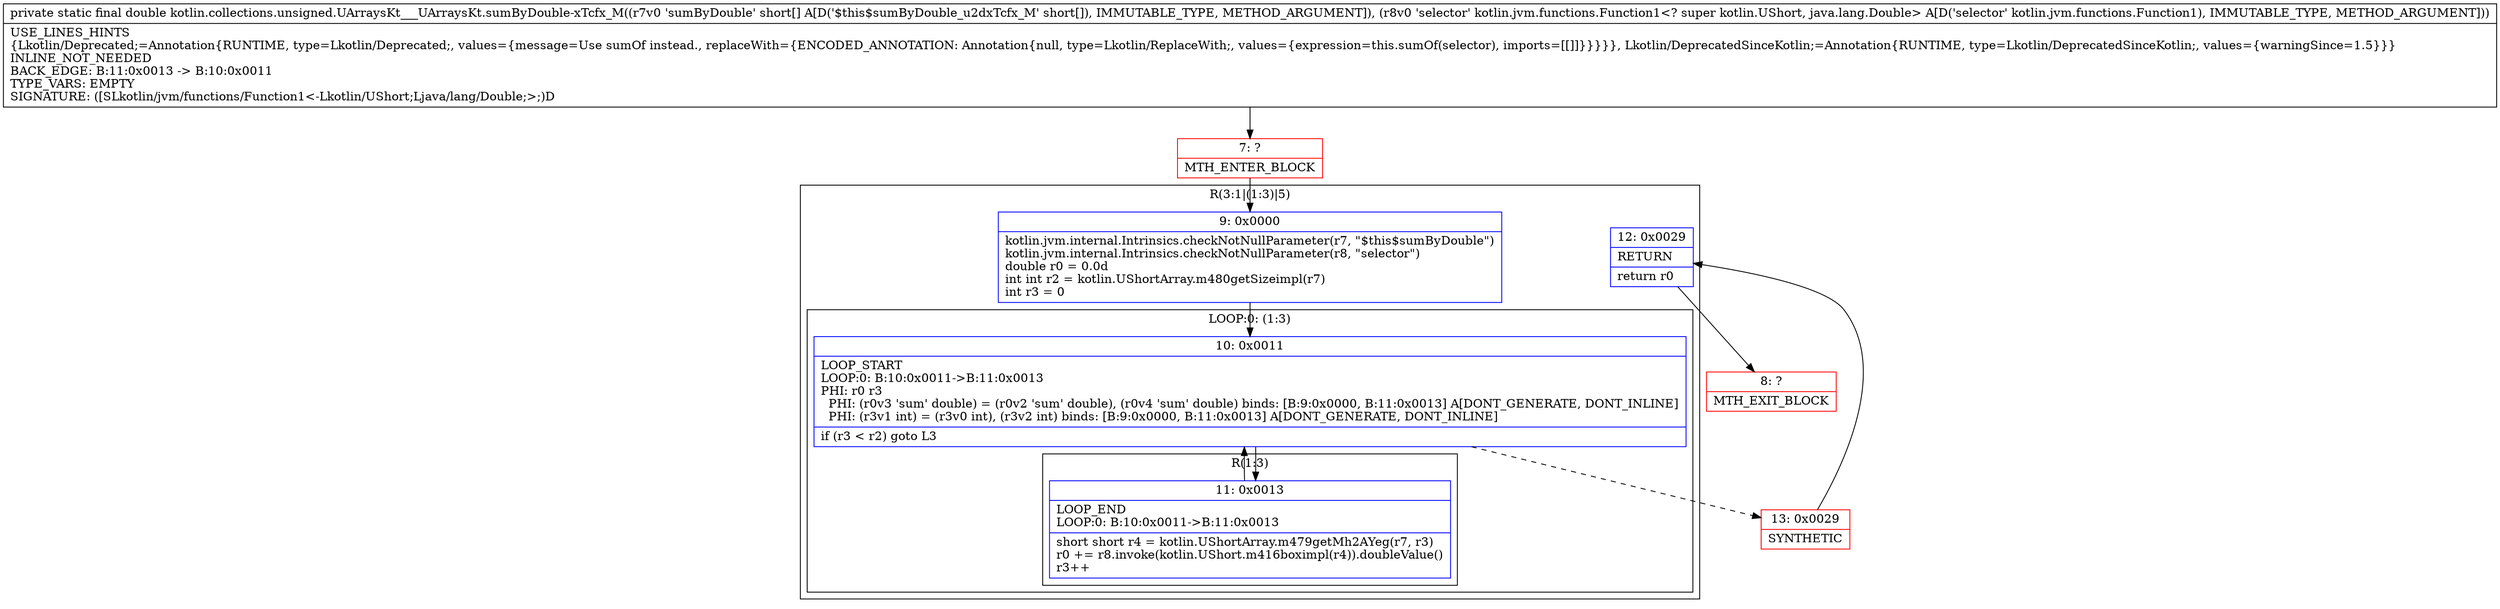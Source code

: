 digraph "CFG forkotlin.collections.unsigned.UArraysKt___UArraysKt.sumByDouble\-xTcfx_M([SLkotlin\/jvm\/functions\/Function1;)D" {
subgraph cluster_Region_1645240149 {
label = "R(3:1|(1:3)|5)";
node [shape=record,color=blue];
Node_9 [shape=record,label="{9\:\ 0x0000|kotlin.jvm.internal.Intrinsics.checkNotNullParameter(r7, \"$this$sumByDouble\")\lkotlin.jvm.internal.Intrinsics.checkNotNullParameter(r8, \"selector\")\ldouble r0 = 0.0d\lint int r2 = kotlin.UShortArray.m480getSizeimpl(r7)\lint r3 = 0\l}"];
subgraph cluster_LoopRegion_864139199 {
label = "LOOP:0: (1:3)";
node [shape=record,color=blue];
Node_10 [shape=record,label="{10\:\ 0x0011|LOOP_START\lLOOP:0: B:10:0x0011\-\>B:11:0x0013\lPHI: r0 r3 \l  PHI: (r0v3 'sum' double) = (r0v2 'sum' double), (r0v4 'sum' double) binds: [B:9:0x0000, B:11:0x0013] A[DONT_GENERATE, DONT_INLINE]\l  PHI: (r3v1 int) = (r3v0 int), (r3v2 int) binds: [B:9:0x0000, B:11:0x0013] A[DONT_GENERATE, DONT_INLINE]\l|if (r3 \< r2) goto L3\l}"];
subgraph cluster_Region_1195466352 {
label = "R(1:3)";
node [shape=record,color=blue];
Node_11 [shape=record,label="{11\:\ 0x0013|LOOP_END\lLOOP:0: B:10:0x0011\-\>B:11:0x0013\l|short short r4 = kotlin.UShortArray.m479getMh2AYeg(r7, r3)\lr0 += r8.invoke(kotlin.UShort.m416boximpl(r4)).doubleValue()\lr3++\l}"];
}
}
Node_12 [shape=record,label="{12\:\ 0x0029|RETURN\l|return r0\l}"];
}
Node_7 [shape=record,color=red,label="{7\:\ ?|MTH_ENTER_BLOCK\l}"];
Node_13 [shape=record,color=red,label="{13\:\ 0x0029|SYNTHETIC\l}"];
Node_8 [shape=record,color=red,label="{8\:\ ?|MTH_EXIT_BLOCK\l}"];
MethodNode[shape=record,label="{private static final double kotlin.collections.unsigned.UArraysKt___UArraysKt.sumByDouble\-xTcfx_M((r7v0 'sumByDouble' short[] A[D('$this$sumByDouble_u2dxTcfx_M' short[]), IMMUTABLE_TYPE, METHOD_ARGUMENT]), (r8v0 'selector' kotlin.jvm.functions.Function1\<? super kotlin.UShort, java.lang.Double\> A[D('selector' kotlin.jvm.functions.Function1), IMMUTABLE_TYPE, METHOD_ARGUMENT]))  | USE_LINES_HINTS\l\{Lkotlin\/Deprecated;=Annotation\{RUNTIME, type=Lkotlin\/Deprecated;, values=\{message=Use sumOf instead., replaceWith=\{ENCODED_ANNOTATION: Annotation\{null, type=Lkotlin\/ReplaceWith;, values=\{expression=this.sumOf(selector), imports=[[]]\}\}\}\}\}, Lkotlin\/DeprecatedSinceKotlin;=Annotation\{RUNTIME, type=Lkotlin\/DeprecatedSinceKotlin;, values=\{warningSince=1.5\}\}\}\lINLINE_NOT_NEEDED\lBACK_EDGE: B:11:0x0013 \-\> B:10:0x0011\lTYPE_VARS: EMPTY\lSIGNATURE: ([SLkotlin\/jvm\/functions\/Function1\<\-Lkotlin\/UShort;Ljava\/lang\/Double;\>;)D\l}"];
MethodNode -> Node_7;Node_9 -> Node_10;
Node_10 -> Node_11;
Node_10 -> Node_13[style=dashed];
Node_11 -> Node_10;
Node_12 -> Node_8;
Node_7 -> Node_9;
Node_13 -> Node_12;
}

